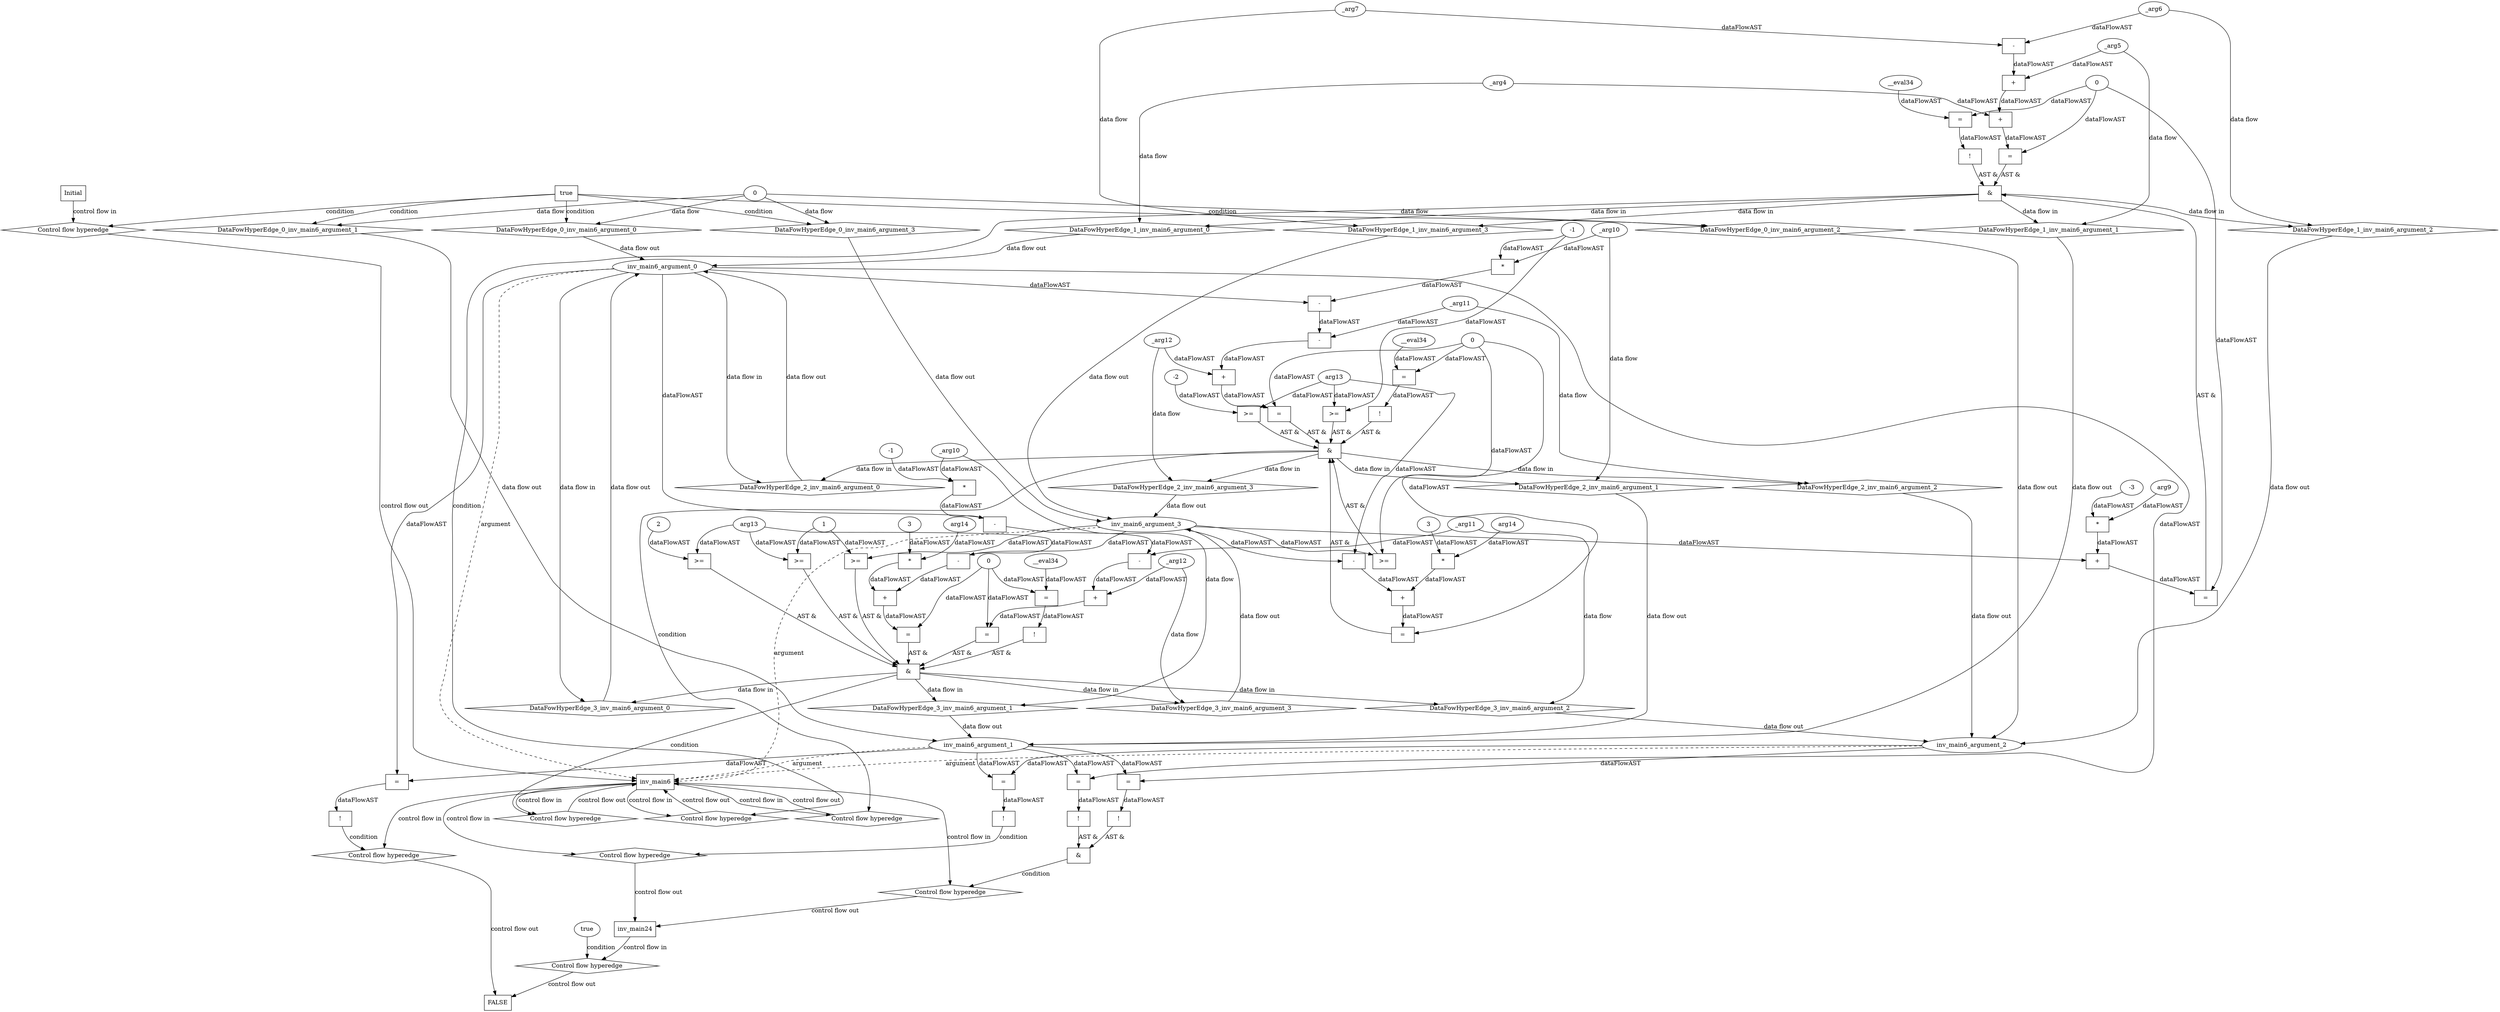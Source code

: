 digraph dag {
inv_main24 [label="inv_main24" nodeName=inv_main24 class=cfn  shape="rect"];
inv_main6 [label="inv_main6" nodeName=inv_main6 class=cfn  shape="rect"];
FALSE [label="FALSE" nodeName=FALSE class=cfn  shape="rect"];
Initial [label="Initial" nodeName=Initial class=cfn  shape="rect"];
ControlFowHyperEdge_0 [label="Control flow hyperedge" nodeName=ControlFowHyperEdge_0 class=controlFlowHyperEdge shape="diamond"];
Initial -> ControlFowHyperEdge_0[label="control flow in"]
ControlFowHyperEdge_0 -> inv_main6[label="control flow out"]
ControlFowHyperEdge_1 [label="Control flow hyperedge" nodeName=ControlFowHyperEdge_1 class=controlFlowHyperEdge shape="diamond"];
inv_main6 -> ControlFowHyperEdge_1[label="control flow in"]
ControlFowHyperEdge_1 -> inv_main6[label="control flow out"]
ControlFowHyperEdge_2 [label="Control flow hyperedge" nodeName=ControlFowHyperEdge_2 class=controlFlowHyperEdge shape="diamond"];
inv_main6 -> ControlFowHyperEdge_2[label="control flow in"]
ControlFowHyperEdge_2 -> inv_main6[label="control flow out"]
ControlFowHyperEdge_3 [label="Control flow hyperedge" nodeName=ControlFowHyperEdge_3 class=controlFlowHyperEdge shape="diamond"];
inv_main6 -> ControlFowHyperEdge_3[label="control flow in"]
ControlFowHyperEdge_3 -> inv_main6[label="control flow out"]
ControlFowHyperEdge_4 [label="Control flow hyperedge" nodeName=ControlFowHyperEdge_4 class=controlFlowHyperEdge shape="diamond"];
inv_main6 -> ControlFowHyperEdge_4[label="control flow in"]
ControlFowHyperEdge_4 -> inv_main24[label="control flow out"]
ControlFowHyperEdge_5 [label="Control flow hyperedge" nodeName=ControlFowHyperEdge_5 class=controlFlowHyperEdge shape="diamond"];
inv_main6 -> ControlFowHyperEdge_5[label="control flow in"]
ControlFowHyperEdge_5 -> inv_main24[label="control flow out"]
ControlFowHyperEdge_6 [label="Control flow hyperedge" nodeName=ControlFowHyperEdge_6 class=controlFlowHyperEdge shape="diamond"];
inv_main6 -> ControlFowHyperEdge_6[label="control flow in"]
ControlFowHyperEdge_6 -> FALSE[label="control flow out"]
ControlFowHyperEdge_7 [label="Control flow hyperedge" nodeName=ControlFowHyperEdge_7 class=controlFlowHyperEdge shape="diamond"];
inv_main24 -> ControlFowHyperEdge_7[label="control flow in"]
ControlFowHyperEdge_7 -> FALSE[label="control flow out"]
inv_main6_argument_0 [label="inv_main6_argument_0" nodeName=argument0 class=argument  head=inv_main6 shape="oval"];
inv_main6_argument_0 -> inv_main6[label="argument" style="dashed"]
inv_main6_argument_1 [label="inv_main6_argument_1" nodeName=argument1 class=argument  head=inv_main6 shape="oval"];
inv_main6_argument_1 -> inv_main6[label="argument" style="dashed"]
inv_main6_argument_2 [label="inv_main6_argument_2" nodeName=argument2 class=argument  head=inv_main6 shape="oval"];
inv_main6_argument_2 -> inv_main6[label="argument" style="dashed"]
inv_main6_argument_3 [label="inv_main6_argument_3" nodeName=argument3 class=argument  head=inv_main6 shape="oval"];
inv_main6_argument_3 -> inv_main6[label="argument" style="dashed"]

true_0 [label="true" nodeName=true_0 class=true shape="rect"];
true_0->ControlFowHyperEdge_0 [label="condition"];
xxxinv_main6___Initial_0xxxdataFlow_0_node_0 [label="0" nodeName=xxxinv_main6___Initial_0xxxdataFlow_0_node_0 class=Literal ];

xxxinv_main6___Initial_0xxxdataFlow_0_node_0->DataFowHyperEdge_0_inv_main6_argument_0 [label="data flow"];

xxxinv_main6___Initial_0xxxdataFlow_0_node_0->DataFowHyperEdge_0_inv_main6_argument_1 [label="data flow"];

xxxinv_main6___Initial_0xxxdataFlow_0_node_0->DataFowHyperEdge_0_inv_main6_argument_2 [label="data flow"];

xxxinv_main6___Initial_0xxxdataFlow_0_node_0->DataFowHyperEdge_0_inv_main6_argument_3 [label="data flow"];
xxxinv_main6___inv_main6_1xxx_and [label="&" nodeName=xxxinv_main6___inv_main6_1xxx_and class=Operator shape="rect"];
xxxinv_main6___inv_main6_1xxxguard_0_node_0 [label="=" nodeName=xxxinv_main6___inv_main6_1xxxguard_0_node_0 class=Operator  shape="rect"];
xxxinv_main6___inv_main6_1xxxguard_0_node_1 [label="+" nodeName=xxxinv_main6___inv_main6_1xxxguard_0_node_1 class= Operator shape="rect"];
xxxinv_main6___inv_main6_1xxxguard_0_node_3 [label="*" nodeName=xxxinv_main6___inv_main6_1xxxguard_0_node_3 class=Operator  shape="rect"];
xxxinv_main6___inv_main6_1xxxguard_0_node_4 [label="-3" nodeName=xxxinv_main6___inv_main6_1xxxguard_0_node_4 class=Coeff ];
xxxinv_main6___inv_main6_1xxxguard_0_node_5 [label="arg9" nodeName=xxxinv_main6___inv_main6_1xxxguard_0_node_5 class=Constant ];
xxxinv_main6___inv_main6_1xxxguard_0_node_6 [label="0" nodeName=xxxinv_main6___inv_main6_1xxxguard_0_node_6 class=Literal ];
xxxinv_main6___inv_main6_1xxxguard_0_node_1->xxxinv_main6___inv_main6_1xxxguard_0_node_0[label="dataFlowAST"]
xxxinv_main6___inv_main6_1xxxguard_0_node_6->xxxinv_main6___inv_main6_1xxxguard_0_node_0[label="dataFlowAST"]
inv_main6_argument_3->xxxinv_main6___inv_main6_1xxxguard_0_node_1[label="dataFlowAST"]
xxxinv_main6___inv_main6_1xxxguard_0_node_3->xxxinv_main6___inv_main6_1xxxguard_0_node_1[label="dataFlowAST"]
xxxinv_main6___inv_main6_1xxxguard_0_node_5->xxxinv_main6___inv_main6_1xxxguard_0_node_3[label="dataFlowAST"]
xxxinv_main6___inv_main6_1xxxguard_0_node_4->xxxinv_main6___inv_main6_1xxxguard_0_node_3[label="dataFlowAST"]

xxxinv_main6___inv_main6_1xxxguard_0_node_0->xxxinv_main6___inv_main6_1xxx_and [label="AST &"];
xxxinv_main6___inv_main6_1xxxguard1_node_0 [label="!" nodeName=xxxinv_main6___inv_main6_1xxxguard1_node_0 class=Operator shape="rect"];
xxxinv_main6___inv_main6_1xxxguard1_node_1 [label="=" nodeName=xxxinv_main6___inv_main6_1xxxguard1_node_1 class=Operator  shape="rect"];
xxxinv_main6___inv_main6_1xxxguard1_node_2 [label="__eval34" nodeName=xxxinv_main6___inv_main6_1xxxguard1_node_2 class=Constant ];
xxxinv_main6___inv_main6_1xxxguard1_node_1->xxxinv_main6___inv_main6_1xxxguard1_node_0[label="dataFlowAST"]
xxxinv_main6___inv_main6_1xxxguard1_node_2->xxxinv_main6___inv_main6_1xxxguard1_node_1[label="dataFlowAST"]
xxxinv_main6___inv_main6_1xxxguard_0_node_6->xxxinv_main6___inv_main6_1xxxguard1_node_1[label="dataFlowAST"]

xxxinv_main6___inv_main6_1xxxguard1_node_0->xxxinv_main6___inv_main6_1xxx_and [label="AST &"];
xxxinv_main6___inv_main6_1xxxguard2_node_0 [label="=" nodeName=xxxinv_main6___inv_main6_1xxxguard2_node_0 class=Operator  shape="rect"];
xxxinv_main6___inv_main6_1xxxguard2_node_1 [label="+" nodeName=xxxinv_main6___inv_main6_1xxxguard2_node_1 class= Operator shape="rect"];
xxxinv_main6___inv_main6_1xxxguard2_node_3 [label="+" nodeName=xxxinv_main6___inv_main6_1xxxguard2_node_3 class= Operator shape="rect"];
xxxinv_main6___inv_main6_1xxxguard2_node_5 [label="-" nodeName=xxxinv_main6___inv_main6_1xxxguard2_node_5 class= Operator shape="rect"];
xxxinv_main6___inv_main6_1xxxguard2_node_1->xxxinv_main6___inv_main6_1xxxguard2_node_0[label="dataFlowAST"]
xxxinv_main6___inv_main6_1xxxguard_0_node_6->xxxinv_main6___inv_main6_1xxxguard2_node_0[label="dataFlowAST"]
xxxinv_main6___inv_main6_1xxxdataFlow_0_node_0->xxxinv_main6___inv_main6_1xxxguard2_node_1[label="dataFlowAST"]
xxxinv_main6___inv_main6_1xxxguard2_node_3->xxxinv_main6___inv_main6_1xxxguard2_node_1[label="dataFlowAST"]
xxxinv_main6___inv_main6_1xxxdataFlow1_node_0->xxxinv_main6___inv_main6_1xxxguard2_node_3[label="dataFlowAST"]
xxxinv_main6___inv_main6_1xxxguard2_node_5->xxxinv_main6___inv_main6_1xxxguard2_node_3[label="dataFlowAST"]
xxxinv_main6___inv_main6_1xxxdataFlow2_node_0->xxxinv_main6___inv_main6_1xxxguard2_node_5[label="dataFlowAST"]
xxxinv_main6___inv_main6_1xxxdataFlow3_node_0->xxxinv_main6___inv_main6_1xxxguard2_node_5[label="dataFlowAST"]

xxxinv_main6___inv_main6_1xxxguard2_node_0->xxxinv_main6___inv_main6_1xxx_and [label="AST &"];
xxxinv_main6___inv_main6_1xxx_and->ControlFowHyperEdge_1 [label="condition"];
xxxinv_main6___inv_main6_1xxxdataFlow_0_node_0 [label="_arg4" nodeName=xxxinv_main6___inv_main6_1xxxdataFlow_0_node_0 class=Constant ];

xxxinv_main6___inv_main6_1xxxdataFlow_0_node_0->DataFowHyperEdge_1_inv_main6_argument_0 [label="data flow"];
xxxinv_main6___inv_main6_1xxxdataFlow1_node_0 [label="_arg5" nodeName=xxxinv_main6___inv_main6_1xxxdataFlow1_node_0 class=Constant ];

xxxinv_main6___inv_main6_1xxxdataFlow1_node_0->DataFowHyperEdge_1_inv_main6_argument_1 [label="data flow"];
xxxinv_main6___inv_main6_1xxxdataFlow2_node_0 [label="_arg6" nodeName=xxxinv_main6___inv_main6_1xxxdataFlow2_node_0 class=Constant ];

xxxinv_main6___inv_main6_1xxxdataFlow2_node_0->DataFowHyperEdge_1_inv_main6_argument_2 [label="data flow"];
xxxinv_main6___inv_main6_1xxxdataFlow3_node_0 [label="_arg7" nodeName=xxxinv_main6___inv_main6_1xxxdataFlow3_node_0 class=Constant ];

xxxinv_main6___inv_main6_1xxxdataFlow3_node_0->DataFowHyperEdge_1_inv_main6_argument_3 [label="data flow"];
xxxinv_main6___inv_main6_2xxx_and [label="&" nodeName=xxxinv_main6___inv_main6_2xxx_and class=Operator shape="rect"];
xxxinv_main6___inv_main6_2xxxguard3_node_0 [label="=" nodeName=xxxinv_main6___inv_main6_2xxxguard3_node_0 class=Operator  shape="rect"];
xxxinv_main6___inv_main6_2xxxguard3_node_1 [label="+" nodeName=xxxinv_main6___inv_main6_2xxxguard3_node_1 class= Operator shape="rect"];
xxxinv_main6___inv_main6_2xxxguard3_node_2 [label="*" nodeName=xxxinv_main6___inv_main6_2xxxguard3_node_2 class=Operator  shape="rect"];
xxxinv_main6___inv_main6_2xxxguard3_node_3 [label="3" nodeName=xxxinv_main6___inv_main6_2xxxguard3_node_3 class=Coeff ];
xxxinv_main6___inv_main6_2xxxguard3_node_4 [label="arg14" nodeName=xxxinv_main6___inv_main6_2xxxguard3_node_4 class=Constant ];
xxxinv_main6___inv_main6_2xxxguard3_node_5 [label="-" nodeName=xxxinv_main6___inv_main6_2xxxguard3_node_5 class= Operator shape="rect"];
xxxinv_main6___inv_main6_2xxxguard3_node_1->xxxinv_main6___inv_main6_2xxxguard3_node_0[label="dataFlowAST"]
xxxinv_main6___inv_main6_2xxxguard1_node_10->xxxinv_main6___inv_main6_2xxxguard3_node_0[label="dataFlowAST"]
xxxinv_main6___inv_main6_2xxxguard3_node_2->xxxinv_main6___inv_main6_2xxxguard3_node_1[label="dataFlowAST"]
xxxinv_main6___inv_main6_2xxxguard3_node_5->xxxinv_main6___inv_main6_2xxxguard3_node_1[label="dataFlowAST"]
xxxinv_main6___inv_main6_2xxxguard3_node_3->xxxinv_main6___inv_main6_2xxxguard3_node_2[label="dataFlowAST"]
xxxinv_main6___inv_main6_2xxxguard3_node_4->xxxinv_main6___inv_main6_2xxxguard3_node_2[label="dataFlowAST"]
xxxinv_main6___inv_main6_2xxxguard_0_node_1->xxxinv_main6___inv_main6_2xxxguard3_node_5[label="dataFlowAST"]
inv_main6_argument_3->xxxinv_main6___inv_main6_2xxxguard3_node_5[label="dataFlowAST"]

xxxinv_main6___inv_main6_2xxxguard3_node_0->xxxinv_main6___inv_main6_2xxx_and [label="AST &"];
xxxinv_main6___inv_main6_2xxxguard1_node_0 [label="=" nodeName=xxxinv_main6___inv_main6_2xxxguard1_node_0 class=Operator  shape="rect"];
xxxinv_main6___inv_main6_2xxxguard1_node_1 [label="+" nodeName=xxxinv_main6___inv_main6_2xxxguard1_node_1 class= Operator shape="rect"];
xxxinv_main6___inv_main6_2xxxguard1_node_3 [label="-" nodeName=xxxinv_main6___inv_main6_2xxxguard1_node_3 class= Operator shape="rect"];
xxxinv_main6___inv_main6_2xxxguard1_node_4 [label="-" nodeName=xxxinv_main6___inv_main6_2xxxguard1_node_4 class= Operator shape="rect"];
xxxinv_main6___inv_main6_2xxxguard1_node_5 [label="*" nodeName=xxxinv_main6___inv_main6_2xxxguard1_node_5 class=Operator  shape="rect"];
xxxinv_main6___inv_main6_2xxxguard1_node_6 [label="-1" nodeName=xxxinv_main6___inv_main6_2xxxguard1_node_6 class=Coeff ];
xxxinv_main6___inv_main6_2xxxguard1_node_10 [label="0" nodeName=xxxinv_main6___inv_main6_2xxxguard1_node_10 class=Literal ];
xxxinv_main6___inv_main6_2xxxguard1_node_1->xxxinv_main6___inv_main6_2xxxguard1_node_0[label="dataFlowAST"]
xxxinv_main6___inv_main6_2xxxguard1_node_10->xxxinv_main6___inv_main6_2xxxguard1_node_0[label="dataFlowAST"]
xxxinv_main6___inv_main6_2xxxdataFlow2_node_0->xxxinv_main6___inv_main6_2xxxguard1_node_1[label="dataFlowAST"]
xxxinv_main6___inv_main6_2xxxguard1_node_3->xxxinv_main6___inv_main6_2xxxguard1_node_1[label="dataFlowAST"]
xxxinv_main6___inv_main6_2xxxguard1_node_4->xxxinv_main6___inv_main6_2xxxguard1_node_3[label="dataFlowAST"]
xxxinv_main6___inv_main6_2xxxdataFlow1_node_0->xxxinv_main6___inv_main6_2xxxguard1_node_3[label="dataFlowAST"]
xxxinv_main6___inv_main6_2xxxguard1_node_5->xxxinv_main6___inv_main6_2xxxguard1_node_4[label="dataFlowAST"]
inv_main6_argument_0->xxxinv_main6___inv_main6_2xxxguard1_node_4[label="dataFlowAST"]
xxxinv_main6___inv_main6_2xxxguard1_node_6->xxxinv_main6___inv_main6_2xxxguard1_node_5[label="dataFlowAST"]
xxxinv_main6___inv_main6_2xxxdataFlow_0_node_0->xxxinv_main6___inv_main6_2xxxguard1_node_5[label="dataFlowAST"]

xxxinv_main6___inv_main6_2xxxguard1_node_0->xxxinv_main6___inv_main6_2xxx_and [label="AST &"];
xxxinv_main6___inv_main6_2xxxguard2_node_0 [label=">=" nodeName=xxxinv_main6___inv_main6_2xxxguard2_node_0 class=Operator  shape="rect"];
xxxinv_main6___inv_main6_2xxxguard1_node_6 [label="-1" nodeName=xxxinv_main6___inv_main6_2xxxguard1_node_6 class=Literal ];
xxxinv_main6___inv_main6_2xxxguard1_node_6->xxxinv_main6___inv_main6_2xxxguard2_node_0[label="dataFlowAST"]
xxxinv_main6___inv_main6_2xxxguard_0_node_1->xxxinv_main6___inv_main6_2xxxguard2_node_0[label="dataFlowAST"]

xxxinv_main6___inv_main6_2xxxguard2_node_0->xxxinv_main6___inv_main6_2xxx_and [label="AST &"];
xxxinv_main6___inv_main6_2xxxguard5_node_0 [label=">=" nodeName=xxxinv_main6___inv_main6_2xxxguard5_node_0 class=Operator  shape="rect"];
xxxinv_main6___inv_main6_2xxxguard1_node_10->xxxinv_main6___inv_main6_2xxxguard5_node_0[label="dataFlowAST"]
inv_main6_argument_3->xxxinv_main6___inv_main6_2xxxguard5_node_0[label="dataFlowAST"]

xxxinv_main6___inv_main6_2xxxguard5_node_0->xxxinv_main6___inv_main6_2xxx_and [label="AST &"];
xxxinv_main6___inv_main6_2xxxguard4_node_0 [label="!" nodeName=xxxinv_main6___inv_main6_2xxxguard4_node_0 class=Operator shape="rect"];
xxxinv_main6___inv_main6_2xxxguard4_node_1 [label="=" nodeName=xxxinv_main6___inv_main6_2xxxguard4_node_1 class=Operator  shape="rect"];
xxxinv_main6___inv_main6_2xxxguard4_node_2 [label="__eval34" nodeName=xxxinv_main6___inv_main6_2xxxguard4_node_2 class=Constant ];
xxxinv_main6___inv_main6_2xxxguard4_node_1->xxxinv_main6___inv_main6_2xxxguard4_node_0[label="dataFlowAST"]
xxxinv_main6___inv_main6_2xxxguard4_node_2->xxxinv_main6___inv_main6_2xxxguard4_node_1[label="dataFlowAST"]
xxxinv_main6___inv_main6_2xxxguard1_node_10->xxxinv_main6___inv_main6_2xxxguard4_node_1[label="dataFlowAST"]

xxxinv_main6___inv_main6_2xxxguard4_node_0->xxxinv_main6___inv_main6_2xxx_and [label="AST &"];
xxxinv_main6___inv_main6_2xxxguard_0_node_0 [label=">=" nodeName=xxxinv_main6___inv_main6_2xxxguard_0_node_0 class=Operator  shape="rect"];
xxxinv_main6___inv_main6_2xxxguard_0_node_1 [label="arg13" nodeName=xxxinv_main6___inv_main6_2xxxguard_0_node_1 class=Constant ];
xxxinv_main6___inv_main6_2xxxguard_0_node_2 [label="-2" nodeName=xxxinv_main6___inv_main6_2xxxguard_0_node_2 class=Literal ];
xxxinv_main6___inv_main6_2xxxguard_0_node_1->xxxinv_main6___inv_main6_2xxxguard_0_node_0[label="dataFlowAST"]
xxxinv_main6___inv_main6_2xxxguard_0_node_2->xxxinv_main6___inv_main6_2xxxguard_0_node_0[label="dataFlowAST"]

xxxinv_main6___inv_main6_2xxxguard_0_node_0->xxxinv_main6___inv_main6_2xxx_and [label="AST &"];
xxxinv_main6___inv_main6_2xxx_and->ControlFowHyperEdge_2 [label="condition"];
xxxinv_main6___inv_main6_2xxxdataFlow_0_node_0 [label="_arg10" nodeName=xxxinv_main6___inv_main6_2xxxdataFlow_0_node_0 class=Constant ];

xxxinv_main6___inv_main6_2xxxdataFlow_0_node_0->DataFowHyperEdge_2_inv_main6_argument_1 [label="data flow"];
xxxinv_main6___inv_main6_2xxxdataFlow1_node_0 [label="_arg11" nodeName=xxxinv_main6___inv_main6_2xxxdataFlow1_node_0 class=Constant ];

xxxinv_main6___inv_main6_2xxxdataFlow1_node_0->DataFowHyperEdge_2_inv_main6_argument_2 [label="data flow"];
xxxinv_main6___inv_main6_2xxxdataFlow2_node_0 [label="_arg12" nodeName=xxxinv_main6___inv_main6_2xxxdataFlow2_node_0 class=Constant ];

xxxinv_main6___inv_main6_2xxxdataFlow2_node_0->DataFowHyperEdge_2_inv_main6_argument_3 [label="data flow"];
xxxinv_main6___inv_main6_3xxx_and [label="&" nodeName=xxxinv_main6___inv_main6_3xxx_and class=Operator shape="rect"];
xxxinv_main6___inv_main6_3xxxguard2_node_0 [label=">=" nodeName=xxxinv_main6___inv_main6_3xxxguard2_node_0 class=Operator  shape="rect"];
xxxinv_main6___inv_main6_3xxxguard2_node_1 [label="2" nodeName=xxxinv_main6___inv_main6_3xxxguard2_node_1 class=Literal ];
xxxinv_main6___inv_main6_3xxxguard2_node_1->xxxinv_main6___inv_main6_3xxxguard2_node_0[label="dataFlowAST"]
xxxinv_main6___inv_main6_3xxxguard_0_node_1->xxxinv_main6___inv_main6_3xxxguard2_node_0[label="dataFlowAST"]

xxxinv_main6___inv_main6_3xxxguard2_node_0->xxxinv_main6___inv_main6_3xxx_and [label="AST &"];
xxxinv_main6___inv_main6_3xxxguard4_node_0 [label="!" nodeName=xxxinv_main6___inv_main6_3xxxguard4_node_0 class=Operator shape="rect"];
xxxinv_main6___inv_main6_3xxxguard4_node_1 [label="=" nodeName=xxxinv_main6___inv_main6_3xxxguard4_node_1 class=Operator  shape="rect"];
xxxinv_main6___inv_main6_3xxxguard4_node_2 [label="__eval34" nodeName=xxxinv_main6___inv_main6_3xxxguard4_node_2 class=Constant ];
xxxinv_main6___inv_main6_3xxxguard4_node_1->xxxinv_main6___inv_main6_3xxxguard4_node_0[label="dataFlowAST"]
xxxinv_main6___inv_main6_3xxxguard4_node_2->xxxinv_main6___inv_main6_3xxxguard4_node_1[label="dataFlowAST"]
xxxinv_main6___inv_main6_3xxxguard1_node_10->xxxinv_main6___inv_main6_3xxxguard4_node_1[label="dataFlowAST"]

xxxinv_main6___inv_main6_3xxxguard4_node_0->xxxinv_main6___inv_main6_3xxx_and [label="AST &"];
xxxinv_main6___inv_main6_3xxxguard3_node_0 [label="=" nodeName=xxxinv_main6___inv_main6_3xxxguard3_node_0 class=Operator  shape="rect"];
xxxinv_main6___inv_main6_3xxxguard3_node_1 [label="+" nodeName=xxxinv_main6___inv_main6_3xxxguard3_node_1 class= Operator shape="rect"];
xxxinv_main6___inv_main6_3xxxguard3_node_2 [label="*" nodeName=xxxinv_main6___inv_main6_3xxxguard3_node_2 class=Operator  shape="rect"];
xxxinv_main6___inv_main6_3xxxguard3_node_3 [label="3" nodeName=xxxinv_main6___inv_main6_3xxxguard3_node_3 class=Coeff ];
xxxinv_main6___inv_main6_3xxxguard3_node_4 [label="arg14" nodeName=xxxinv_main6___inv_main6_3xxxguard3_node_4 class=Constant ];
xxxinv_main6___inv_main6_3xxxguard3_node_5 [label="-" nodeName=xxxinv_main6___inv_main6_3xxxguard3_node_5 class= Operator shape="rect"];
xxxinv_main6___inv_main6_3xxxguard3_node_1->xxxinv_main6___inv_main6_3xxxguard3_node_0[label="dataFlowAST"]
xxxinv_main6___inv_main6_3xxxguard1_node_10->xxxinv_main6___inv_main6_3xxxguard3_node_0[label="dataFlowAST"]
xxxinv_main6___inv_main6_3xxxguard3_node_2->xxxinv_main6___inv_main6_3xxxguard3_node_1[label="dataFlowAST"]
xxxinv_main6___inv_main6_3xxxguard3_node_5->xxxinv_main6___inv_main6_3xxxguard3_node_1[label="dataFlowAST"]
xxxinv_main6___inv_main6_3xxxguard3_node_3->xxxinv_main6___inv_main6_3xxxguard3_node_2[label="dataFlowAST"]
xxxinv_main6___inv_main6_3xxxguard3_node_4->xxxinv_main6___inv_main6_3xxxguard3_node_2[label="dataFlowAST"]
xxxinv_main6___inv_main6_3xxxguard_0_node_1->xxxinv_main6___inv_main6_3xxxguard3_node_5[label="dataFlowAST"]
inv_main6_argument_3->xxxinv_main6___inv_main6_3xxxguard3_node_5[label="dataFlowAST"]

xxxinv_main6___inv_main6_3xxxguard3_node_0->xxxinv_main6___inv_main6_3xxx_and [label="AST &"];
xxxinv_main6___inv_main6_3xxxguard5_node_0 [label=">=" nodeName=xxxinv_main6___inv_main6_3xxxguard5_node_0 class=Operator  shape="rect"];
inv_main6_argument_3->xxxinv_main6___inv_main6_3xxxguard5_node_0[label="dataFlowAST"]
xxxinv_main6___inv_main6_3xxxguard_0_node_2->xxxinv_main6___inv_main6_3xxxguard5_node_0[label="dataFlowAST"]

xxxinv_main6___inv_main6_3xxxguard5_node_0->xxxinv_main6___inv_main6_3xxx_and [label="AST &"];
xxxinv_main6___inv_main6_3xxxguard1_node_0 [label="=" nodeName=xxxinv_main6___inv_main6_3xxxguard1_node_0 class=Operator  shape="rect"];
xxxinv_main6___inv_main6_3xxxguard1_node_1 [label="+" nodeName=xxxinv_main6___inv_main6_3xxxguard1_node_1 class= Operator shape="rect"];
xxxinv_main6___inv_main6_3xxxguard1_node_3 [label="-" nodeName=xxxinv_main6___inv_main6_3xxxguard1_node_3 class= Operator shape="rect"];
xxxinv_main6___inv_main6_3xxxguard1_node_4 [label="-" nodeName=xxxinv_main6___inv_main6_3xxxguard1_node_4 class= Operator shape="rect"];
xxxinv_main6___inv_main6_3xxxguard1_node_5 [label="*" nodeName=xxxinv_main6___inv_main6_3xxxguard1_node_5 class=Operator  shape="rect"];
xxxinv_main6___inv_main6_3xxxguard1_node_6 [label="-1" nodeName=xxxinv_main6___inv_main6_3xxxguard1_node_6 class=Coeff ];
xxxinv_main6___inv_main6_3xxxguard1_node_10 [label="0" nodeName=xxxinv_main6___inv_main6_3xxxguard1_node_10 class=Literal ];
xxxinv_main6___inv_main6_3xxxguard1_node_1->xxxinv_main6___inv_main6_3xxxguard1_node_0[label="dataFlowAST"]
xxxinv_main6___inv_main6_3xxxguard1_node_10->xxxinv_main6___inv_main6_3xxxguard1_node_0[label="dataFlowAST"]
xxxinv_main6___inv_main6_3xxxdataFlow2_node_0->xxxinv_main6___inv_main6_3xxxguard1_node_1[label="dataFlowAST"]
xxxinv_main6___inv_main6_3xxxguard1_node_3->xxxinv_main6___inv_main6_3xxxguard1_node_1[label="dataFlowAST"]
xxxinv_main6___inv_main6_3xxxguard1_node_4->xxxinv_main6___inv_main6_3xxxguard1_node_3[label="dataFlowAST"]
xxxinv_main6___inv_main6_3xxxdataFlow1_node_0->xxxinv_main6___inv_main6_3xxxguard1_node_3[label="dataFlowAST"]
xxxinv_main6___inv_main6_3xxxguard1_node_5->xxxinv_main6___inv_main6_3xxxguard1_node_4[label="dataFlowAST"]
inv_main6_argument_0->xxxinv_main6___inv_main6_3xxxguard1_node_4[label="dataFlowAST"]
xxxinv_main6___inv_main6_3xxxguard1_node_6->xxxinv_main6___inv_main6_3xxxguard1_node_5[label="dataFlowAST"]
xxxinv_main6___inv_main6_3xxxdataFlow_0_node_0->xxxinv_main6___inv_main6_3xxxguard1_node_5[label="dataFlowAST"]

xxxinv_main6___inv_main6_3xxxguard1_node_0->xxxinv_main6___inv_main6_3xxx_and [label="AST &"];
xxxinv_main6___inv_main6_3xxxguard_0_node_0 [label=">=" nodeName=xxxinv_main6___inv_main6_3xxxguard_0_node_0 class=Operator  shape="rect"];
xxxinv_main6___inv_main6_3xxxguard_0_node_1 [label="arg13" nodeName=xxxinv_main6___inv_main6_3xxxguard_0_node_1 class=Constant ];
xxxinv_main6___inv_main6_3xxxguard_0_node_2 [label="1" nodeName=xxxinv_main6___inv_main6_3xxxguard_0_node_2 class=Literal ];
xxxinv_main6___inv_main6_3xxxguard_0_node_1->xxxinv_main6___inv_main6_3xxxguard_0_node_0[label="dataFlowAST"]
xxxinv_main6___inv_main6_3xxxguard_0_node_2->xxxinv_main6___inv_main6_3xxxguard_0_node_0[label="dataFlowAST"]

xxxinv_main6___inv_main6_3xxxguard_0_node_0->xxxinv_main6___inv_main6_3xxx_and [label="AST &"];
xxxinv_main6___inv_main6_3xxx_and->ControlFowHyperEdge_3 [label="condition"];
xxxinv_main6___inv_main6_3xxxdataFlow_0_node_0 [label="_arg10" nodeName=xxxinv_main6___inv_main6_3xxxdataFlow_0_node_0 class=Constant ];

xxxinv_main6___inv_main6_3xxxdataFlow_0_node_0->DataFowHyperEdge_3_inv_main6_argument_1 [label="data flow"];
xxxinv_main6___inv_main6_3xxxdataFlow1_node_0 [label="_arg11" nodeName=xxxinv_main6___inv_main6_3xxxdataFlow1_node_0 class=Constant ];

xxxinv_main6___inv_main6_3xxxdataFlow1_node_0->DataFowHyperEdge_3_inv_main6_argument_2 [label="data flow"];
xxxinv_main6___inv_main6_3xxxdataFlow2_node_0 [label="_arg12" nodeName=xxxinv_main6___inv_main6_3xxxdataFlow2_node_0 class=Constant ];

xxxinv_main6___inv_main6_3xxxdataFlow2_node_0->DataFowHyperEdge_3_inv_main6_argument_3 [label="data flow"];
xxxinv_main24___inv_main6_4xxxguard_0_node_0 [label="!" nodeName=xxxinv_main24___inv_main6_4xxxguard_0_node_0 class=Operator shape="rect"];
xxxinv_main24___inv_main6_4xxxguard_0_node_1 [label="=" nodeName=xxxinv_main24___inv_main6_4xxxguard_0_node_1 class=Operator  shape="rect"];
xxxinv_main24___inv_main6_4xxxguard_0_node_1->xxxinv_main24___inv_main6_4xxxguard_0_node_0[label="dataFlowAST"]
inv_main6_argument_1->xxxinv_main24___inv_main6_4xxxguard_0_node_1[label="dataFlowAST"]
inv_main6_argument_2->xxxinv_main24___inv_main6_4xxxguard_0_node_1[label="dataFlowAST"]

xxxinv_main24___inv_main6_4xxxguard_0_node_0->ControlFowHyperEdge_4 [label="condition"];
xxxinv_main24___inv_main6_5xxx_and [label="&" nodeName=xxxinv_main24___inv_main6_5xxx_and class=Operator shape="rect"];
xxxinv_main24___inv_main6_5xxxguard_0_node_0 [label="!" nodeName=xxxinv_main24___inv_main6_5xxxguard_0_node_0 class=Operator shape="rect"];
xxxinv_main24___inv_main6_5xxxguard_0_node_1 [label="=" nodeName=xxxinv_main24___inv_main6_5xxxguard_0_node_1 class=Operator  shape="rect"];
xxxinv_main24___inv_main6_5xxxguard_0_node_1->xxxinv_main24___inv_main6_5xxxguard_0_node_0[label="dataFlowAST"]
inv_main6_argument_1->xxxinv_main24___inv_main6_5xxxguard_0_node_1[label="dataFlowAST"]
inv_main6_argument_2->xxxinv_main24___inv_main6_5xxxguard_0_node_1[label="dataFlowAST"]

xxxinv_main24___inv_main6_5xxxguard_0_node_0->xxxinv_main24___inv_main6_5xxx_and [label="AST &"];
xxxinv_main24___inv_main6_5xxxguard1_node_0 [label="!" nodeName=xxxinv_main24___inv_main6_5xxxguard1_node_0 class=Operator shape="rect"];
xxxinv_main24___inv_main6_5xxxguard1_node_1 [label="=" nodeName=xxxinv_main24___inv_main6_5xxxguard1_node_1 class=Operator  shape="rect"];
xxxinv_main24___inv_main6_5xxxguard1_node_1->xxxinv_main24___inv_main6_5xxxguard1_node_0[label="dataFlowAST"]
inv_main6_argument_0->xxxinv_main24___inv_main6_5xxxguard1_node_1[label="dataFlowAST"]
inv_main6_argument_1->xxxinv_main24___inv_main6_5xxxguard1_node_1[label="dataFlowAST"]

xxxinv_main24___inv_main6_5xxxguard1_node_0->xxxinv_main24___inv_main6_5xxx_and [label="AST &"];
xxxinv_main24___inv_main6_5xxx_and->ControlFowHyperEdge_5 [label="condition"];
xxxFALSE___inv_main6_6xxxguard_0_node_0 [label="!" nodeName=xxxFALSE___inv_main6_6xxxguard_0_node_0 class=Operator shape="rect"];
xxxFALSE___inv_main6_6xxxguard_0_node_1 [label="=" nodeName=xxxFALSE___inv_main6_6xxxguard_0_node_1 class=Operator  shape="rect"];
xxxFALSE___inv_main6_6xxxguard_0_node_1->xxxFALSE___inv_main6_6xxxguard_0_node_0[label="dataFlowAST"]
inv_main6_argument_0->xxxFALSE___inv_main6_6xxxguard_0_node_1[label="dataFlowAST"]
inv_main6_argument_1->xxxFALSE___inv_main6_6xxxguard_0_node_1[label="dataFlowAST"]

xxxFALSE___inv_main6_6xxxguard_0_node_0->ControlFowHyperEdge_6 [label="condition"];
xxxFALSE___inv_main24_7xxxguard_0_node_0 [label="true" nodeName=xxxFALSE___inv_main24_7xxxguard_0_node_0 class=BoolValue ];

xxxFALSE___inv_main24_7xxxguard_0_node_0->ControlFowHyperEdge_7 [label="condition"];
DataFowHyperEdge_0_inv_main6_argument_0 [label="DataFowHyperEdge_0_inv_main6_argument_0" nodeName=DataFowHyperEdge_0_inv_main6_argument_0 class=DataFlowHyperedge shape="diamond"];
DataFowHyperEdge_0_inv_main6_argument_0 -> inv_main6_argument_0[label="data flow out"]
true_0->DataFowHyperEdge_0_inv_main6_argument_0 [label="condition"];
DataFowHyperEdge_0_inv_main6_argument_1 [label="DataFowHyperEdge_0_inv_main6_argument_1" nodeName=DataFowHyperEdge_0_inv_main6_argument_1 class=DataFlowHyperedge shape="diamond"];
DataFowHyperEdge_0_inv_main6_argument_1 -> inv_main6_argument_1[label="data flow out"]
true_0->DataFowHyperEdge_0_inv_main6_argument_1 [label="condition"];
DataFowHyperEdge_0_inv_main6_argument_2 [label="DataFowHyperEdge_0_inv_main6_argument_2" nodeName=DataFowHyperEdge_0_inv_main6_argument_2 class=DataFlowHyperedge shape="diamond"];
DataFowHyperEdge_0_inv_main6_argument_2 -> inv_main6_argument_2[label="data flow out"]
true_0->DataFowHyperEdge_0_inv_main6_argument_2 [label="condition"];
DataFowHyperEdge_0_inv_main6_argument_3 [label="DataFowHyperEdge_0_inv_main6_argument_3" nodeName=DataFowHyperEdge_0_inv_main6_argument_3 class=DataFlowHyperedge shape="diamond"];
DataFowHyperEdge_0_inv_main6_argument_3 -> inv_main6_argument_3[label="data flow out"]
true_0->DataFowHyperEdge_0_inv_main6_argument_3 [label="condition"];
DataFowHyperEdge_1_inv_main6_argument_0 [label="DataFowHyperEdge_1_inv_main6_argument_0" nodeName=DataFowHyperEdge_1_inv_main6_argument_0 class=DataFlowHyperedge shape="diamond"];
DataFowHyperEdge_1_inv_main6_argument_0 -> inv_main6_argument_0[label="data flow out"]
xxxinv_main6___inv_main6_1xxx_and -> DataFowHyperEdge_1_inv_main6_argument_0[label="data flow in"]
DataFowHyperEdge_1_inv_main6_argument_1 [label="DataFowHyperEdge_1_inv_main6_argument_1" nodeName=DataFowHyperEdge_1_inv_main6_argument_1 class=DataFlowHyperedge shape="diamond"];
DataFowHyperEdge_1_inv_main6_argument_1 -> inv_main6_argument_1[label="data flow out"]
xxxinv_main6___inv_main6_1xxx_and -> DataFowHyperEdge_1_inv_main6_argument_1[label="data flow in"]
DataFowHyperEdge_1_inv_main6_argument_2 [label="DataFowHyperEdge_1_inv_main6_argument_2" nodeName=DataFowHyperEdge_1_inv_main6_argument_2 class=DataFlowHyperedge shape="diamond"];
DataFowHyperEdge_1_inv_main6_argument_2 -> inv_main6_argument_2[label="data flow out"]
xxxinv_main6___inv_main6_1xxx_and -> DataFowHyperEdge_1_inv_main6_argument_2[label="data flow in"]
DataFowHyperEdge_1_inv_main6_argument_3 [label="DataFowHyperEdge_1_inv_main6_argument_3" nodeName=DataFowHyperEdge_1_inv_main6_argument_3 class=DataFlowHyperedge shape="diamond"];
DataFowHyperEdge_1_inv_main6_argument_3 -> inv_main6_argument_3[label="data flow out"]
xxxinv_main6___inv_main6_1xxx_and -> DataFowHyperEdge_1_inv_main6_argument_3[label="data flow in"]
DataFowHyperEdge_2_inv_main6_argument_0 [label="DataFowHyperEdge_2_inv_main6_argument_0" nodeName=DataFowHyperEdge_2_inv_main6_argument_0 class=DataFlowHyperedge shape="diamond"];
DataFowHyperEdge_2_inv_main6_argument_0 -> inv_main6_argument_0[label="data flow out"]
xxxinv_main6___inv_main6_2xxx_and -> DataFowHyperEdge_2_inv_main6_argument_0[label="data flow in"]
DataFowHyperEdge_2_inv_main6_argument_1 [label="DataFowHyperEdge_2_inv_main6_argument_1" nodeName=DataFowHyperEdge_2_inv_main6_argument_1 class=DataFlowHyperedge shape="diamond"];
DataFowHyperEdge_2_inv_main6_argument_1 -> inv_main6_argument_1[label="data flow out"]
xxxinv_main6___inv_main6_2xxx_and -> DataFowHyperEdge_2_inv_main6_argument_1[label="data flow in"]
DataFowHyperEdge_2_inv_main6_argument_2 [label="DataFowHyperEdge_2_inv_main6_argument_2" nodeName=DataFowHyperEdge_2_inv_main6_argument_2 class=DataFlowHyperedge shape="diamond"];
DataFowHyperEdge_2_inv_main6_argument_2 -> inv_main6_argument_2[label="data flow out"]
xxxinv_main6___inv_main6_2xxx_and -> DataFowHyperEdge_2_inv_main6_argument_2[label="data flow in"]
DataFowHyperEdge_2_inv_main6_argument_3 [label="DataFowHyperEdge_2_inv_main6_argument_3" nodeName=DataFowHyperEdge_2_inv_main6_argument_3 class=DataFlowHyperedge shape="diamond"];
DataFowHyperEdge_2_inv_main6_argument_3 -> inv_main6_argument_3[label="data flow out"]
xxxinv_main6___inv_main6_2xxx_and -> DataFowHyperEdge_2_inv_main6_argument_3[label="data flow in"]
DataFowHyperEdge_3_inv_main6_argument_0 [label="DataFowHyperEdge_3_inv_main6_argument_0" nodeName=DataFowHyperEdge_3_inv_main6_argument_0 class=DataFlowHyperedge shape="diamond"];
DataFowHyperEdge_3_inv_main6_argument_0 -> inv_main6_argument_0[label="data flow out"]
xxxinv_main6___inv_main6_3xxx_and -> DataFowHyperEdge_3_inv_main6_argument_0[label="data flow in"]
DataFowHyperEdge_3_inv_main6_argument_1 [label="DataFowHyperEdge_3_inv_main6_argument_1" nodeName=DataFowHyperEdge_3_inv_main6_argument_1 class=DataFlowHyperedge shape="diamond"];
DataFowHyperEdge_3_inv_main6_argument_1 -> inv_main6_argument_1[label="data flow out"]
xxxinv_main6___inv_main6_3xxx_and -> DataFowHyperEdge_3_inv_main6_argument_1[label="data flow in"]
DataFowHyperEdge_3_inv_main6_argument_2 [label="DataFowHyperEdge_3_inv_main6_argument_2" nodeName=DataFowHyperEdge_3_inv_main6_argument_2 class=DataFlowHyperedge shape="diamond"];
DataFowHyperEdge_3_inv_main6_argument_2 -> inv_main6_argument_2[label="data flow out"]
xxxinv_main6___inv_main6_3xxx_and -> DataFowHyperEdge_3_inv_main6_argument_2[label="data flow in"]
DataFowHyperEdge_3_inv_main6_argument_3 [label="DataFowHyperEdge_3_inv_main6_argument_3" nodeName=DataFowHyperEdge_3_inv_main6_argument_3 class=DataFlowHyperedge shape="diamond"];
DataFowHyperEdge_3_inv_main6_argument_3 -> inv_main6_argument_3[label="data flow out"]
xxxinv_main6___inv_main6_3xxx_and -> DataFowHyperEdge_3_inv_main6_argument_3[label="data flow in"]
inv_main6_argument_0 -> DataFowHyperEdge_2_inv_main6_argument_0[label="data flow in"]
inv_main6_argument_0 -> DataFowHyperEdge_3_inv_main6_argument_0[label="data flow in"]




}
